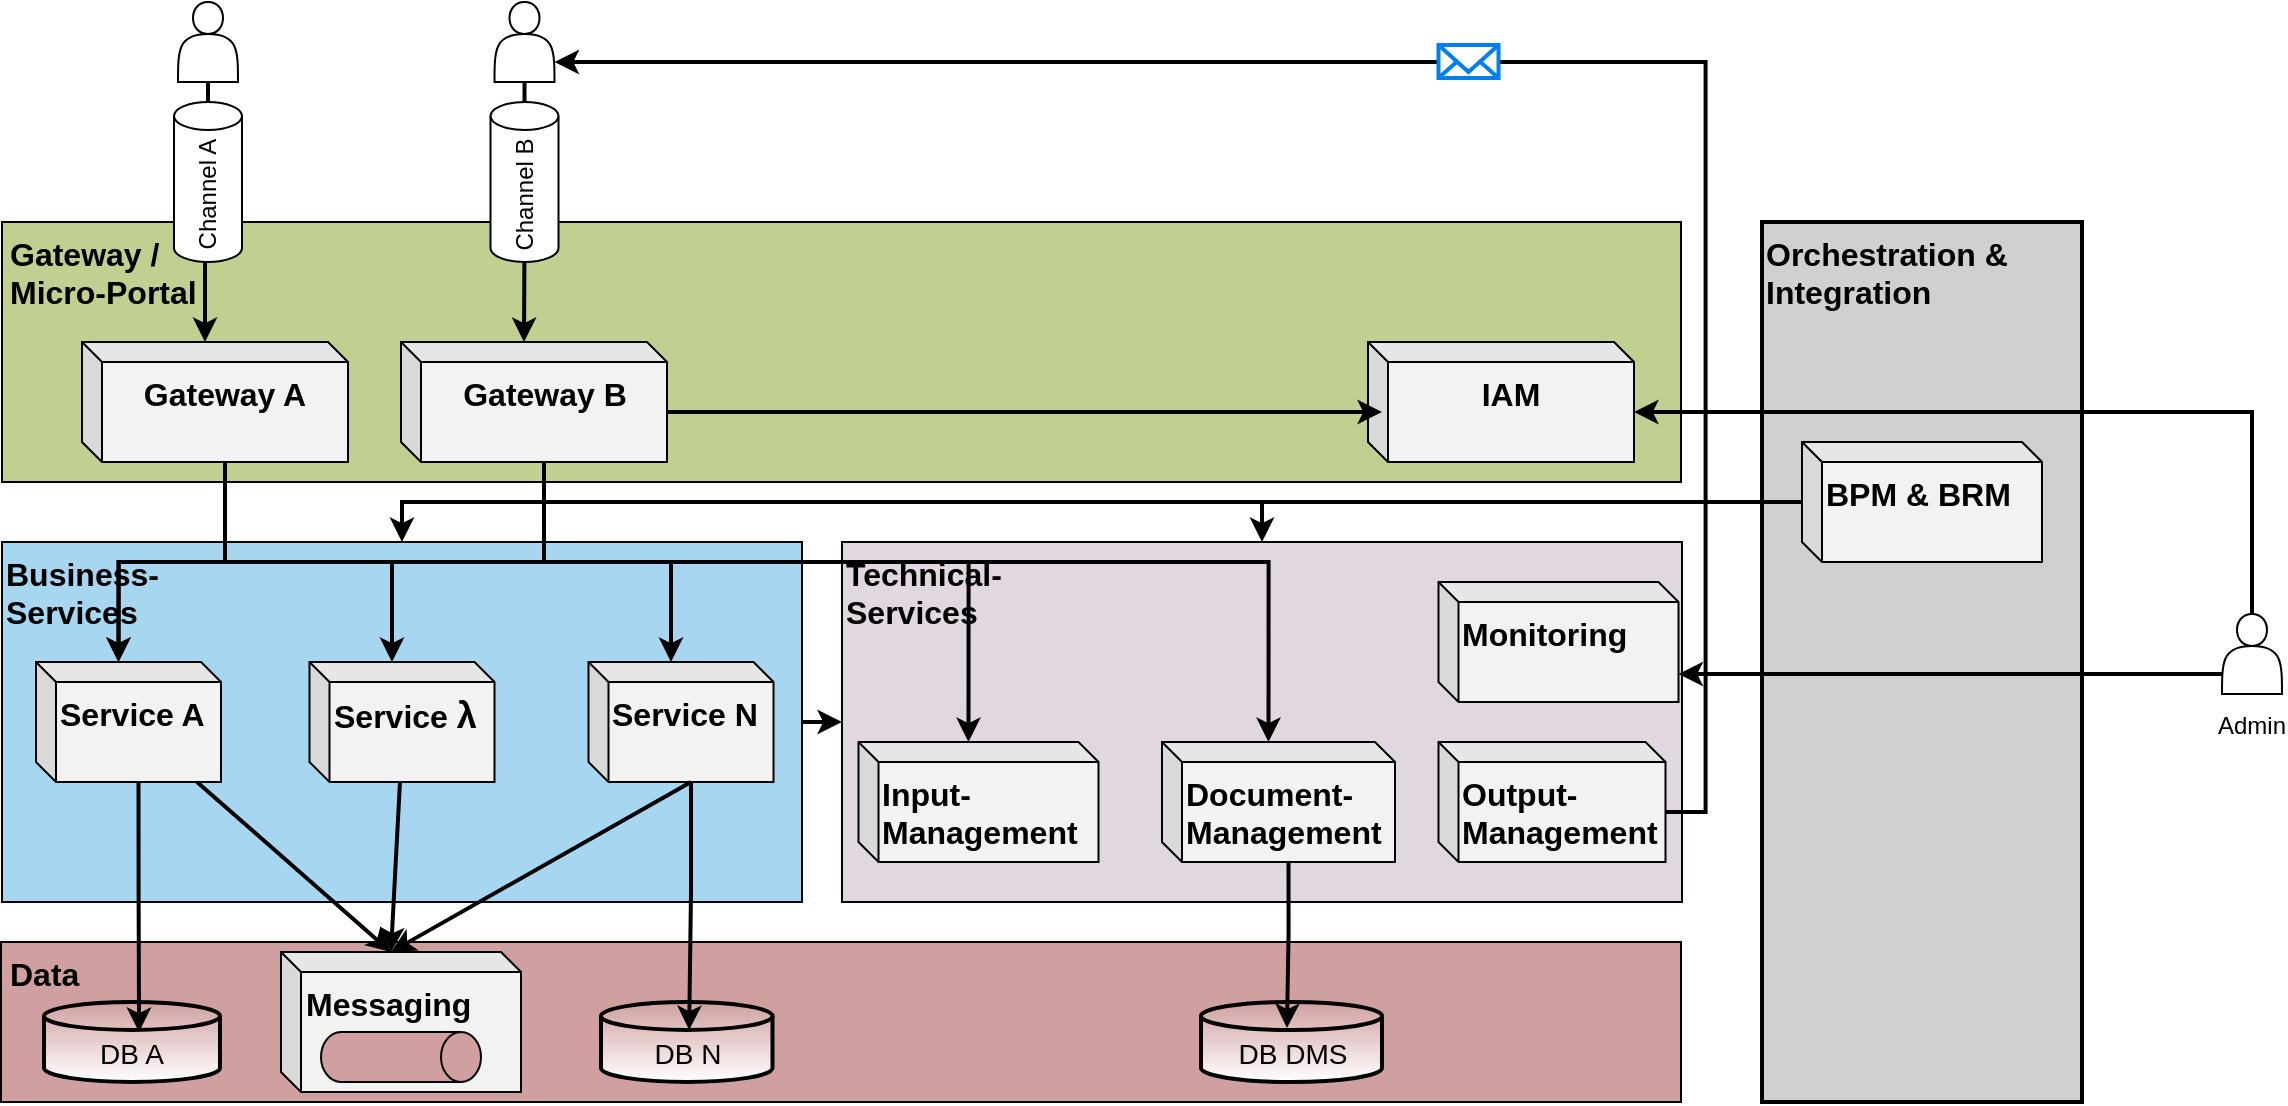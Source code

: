 <mxfile version="14.1.8" type="device"><diagram id="XqKFycHaMXmPrljBjtjx" name="T-Architecture"><mxGraphModel dx="1301" dy="1180" grid="1" gridSize="10" guides="1" tooltips="1" connect="1" arrows="1" fold="1" page="1" pageScale="1" pageWidth="827" pageHeight="1169" math="0" shadow="0"><root><mxCell id="0"/><mxCell id="1" parent="0"/><UserObject label="&lt;b style=&quot;font-family: &amp;#34;arial&amp;#34; ; font-size: 16px&quot;&gt;Data&lt;/b&gt;" id="IaS0FAkvoDJNKwAS1aSW-97"><mxCell style="rounded=0;whiteSpace=wrap;html=1;strokeColor=#000000;strokeWidth=1;fontFamily=Helvetica;fontSize=14;align=left;verticalAlign=top;spacingLeft=2;fillColor=#D0A0A0;" parent="1" vertex="1"><mxGeometry x="159.5" y="480" width="840" height="80" as="geometry"/></mxCell></UserObject><UserObject label="&lt;b style=&quot;font-size: 16px&quot;&gt;Technical-&lt;br&gt;Services&lt;/b&gt;" id="IaS0FAkvoDJNKwAS1aSW-192"><mxCell style="rounded=0;whiteSpace=wrap;html=1;strokeColor=#000000;strokeWidth=1;fontFamily=Helvetica;fontSize=14;align=left;verticalAlign=top;fillColor=#E0D7E0;" parent="1" vertex="1"><mxGeometry x="580" y="280" width="420" height="180" as="geometry"/></mxCell></UserObject><UserObject label="&lt;font style=&quot;font-size: 16px&quot;&gt;&lt;b&gt;Business-&lt;br&gt;Services&lt;/b&gt;&lt;b&gt;&lt;br&gt;&lt;/b&gt;&lt;/font&gt;" id="IaS0FAkvoDJNKwAS1aSW-203"><mxCell style="rounded=0;whiteSpace=wrap;html=1;strokeColor=#000000;strokeWidth=1;fontFamily=Helvetica;fontSize=14;align=left;verticalAlign=top;fillColor=#A7D7F0;" parent="1" vertex="1"><mxGeometry x="160" y="280" width="400" height="180" as="geometry"/></mxCell></UserObject><mxCell id="IaS0FAkvoDJNKwAS1aSW-272" value="&lt;font style=&quot;font-size: 16px&quot;&gt;Orchestration &amp;amp; Integration&lt;/font&gt;" style="rounded=0;whiteSpace=wrap;html=1;fontFamily=Helvetica;fontSize=14;align=left;strokeWidth=2;fillColor=#D0D0D0;verticalAlign=top;fontStyle=1" parent="1" vertex="1"><mxGeometry x="1040" y="120" width="160" height="440" as="geometry"/></mxCell><UserObject label="&lt;span style=&quot;font-size: 16px&quot;&gt;&lt;b&gt;Gateway / &lt;br&gt;Micro-Portal&lt;/b&gt;&lt;/span&gt;" id="IaS0FAkvoDJNKwAS1aSW-335"><mxCell style="rounded=0;whiteSpace=wrap;html=1;strokeColor=#000000;strokeWidth=1;fontFamily=Helvetica;fontSize=14;align=left;verticalAlign=top;spacingLeft=2;fillColor=#C0D090;" parent="1" vertex="1"><mxGeometry x="160" y="120" width="839.5" height="130" as="geometry"/></mxCell></UserObject><UserObject label="DB A" id="IaS0FAkvoDJNKwAS1aSW-378"><mxCell style="shape=cylinder3;whiteSpace=wrap;html=1;boundedLbl=1;backgroundOutline=1;size=7;strokeColor=#000000;strokeWidth=2;gradientColor=#ffffff;fontFamily=Helvetica;fontSize=14;align=center;fillColor=#D0A0A0;" parent="1" vertex="1"><mxGeometry x="181" y="510" width="88" height="40" as="geometry"/></mxCell></UserObject><mxCell id="nO40atbYNEbpe84N_Rou-1" value="&lt;b style=&quot;font-family: &amp;#34;arial&amp;#34; ; font-size: 16px ; text-align: center&quot;&gt;Service N&lt;/b&gt;" style="shape=cube;whiteSpace=wrap;html=1;boundedLbl=1;backgroundOutline=1;darkOpacity=0.05;darkOpacity2=0.1;strokeColor=#000000;strokeWidth=1;fontFamily=Helvetica;fontSize=14;align=left;size=10;fillColor=#F2F2F2;verticalAlign=top;" parent="1" vertex="1"><mxGeometry x="453.25" y="340" width="92.5" height="60" as="geometry"/></mxCell><mxCell id="nO40atbYNEbpe84N_Rou-2" value="&lt;div&gt;&lt;b style=&quot;font-family: &amp;#34;arial&amp;#34; ; font-size: 16px&quot;&gt;Gateway A&lt;/b&gt;&lt;/div&gt;" style="shape=cube;whiteSpace=wrap;html=1;boundedLbl=1;backgroundOutline=1;darkOpacity=0.05;darkOpacity2=0.1;strokeColor=#000000;strokeWidth=1;fontFamily=Helvetica;fontSize=14;align=center;size=10;fillColor=#F2F2F2;verticalAlign=top;" parent="1" vertex="1"><mxGeometry x="200" y="180" width="133" height="60" as="geometry"/></mxCell><mxCell id="nO40atbYNEbpe84N_Rou-3" value="&lt;b style=&quot;font-family: &amp;#34;arial&amp;#34; ; font-size: 16px&quot;&gt;Gateway B&lt;/b&gt;" style="shape=cube;whiteSpace=wrap;html=1;boundedLbl=1;backgroundOutline=1;darkOpacity=0.05;darkOpacity2=0.1;strokeColor=#000000;strokeWidth=1;fontFamily=Helvetica;fontSize=14;align=center;size=10;fillColor=#F2F2F2;verticalAlign=top;" parent="1" vertex="1"><mxGeometry x="359.5" y="180" width="133" height="60" as="geometry"/></mxCell><mxCell id="nO40atbYNEbpe84N_Rou-4" value="&lt;b style=&quot;font-family: &amp;#34;arial&amp;#34; ; font-size: 16px&quot;&gt;IAM&lt;/b&gt;" style="shape=cube;whiteSpace=wrap;html=1;boundedLbl=1;backgroundOutline=1;darkOpacity=0.05;darkOpacity2=0.1;strokeColor=#000000;strokeWidth=1;fontFamily=Helvetica;fontSize=14;align=center;size=10;fillColor=#F2F2F2;verticalAlign=top;" parent="1" vertex="1"><mxGeometry x="843" y="180" width="133" height="60" as="geometry"/></mxCell><mxCell id="nO40atbYNEbpe84N_Rou-5" style="edgeStyle=orthogonalEdgeStyle;rounded=0;orthogonalLoop=1;jettySize=auto;html=1;exitX=0;exitY=0;exitDx=133;exitDy=35;exitPerimeter=0;strokeWidth=2;" parent="1" source="nO40atbYNEbpe84N_Rou-3" edge="1"><mxGeometry relative="1" as="geometry"><mxPoint x="850" y="215" as="targetPoint"/></mxGeometry></mxCell><mxCell id="nO40atbYNEbpe84N_Rou-8" value="&lt;b style=&quot;font-family: &amp;#34;arial&amp;#34; ; font-size: 16px ; text-align: center&quot;&gt;Document-&lt;br&gt;Management&lt;br&gt;&lt;/b&gt;" style="shape=cube;whiteSpace=wrap;html=1;boundedLbl=1;backgroundOutline=1;darkOpacity=0.05;darkOpacity2=0.1;strokeColor=#000000;strokeWidth=1;fontFamily=Helvetica;fontSize=14;align=left;size=10;fillColor=#F2F2F2;verticalAlign=top;" parent="1" vertex="1"><mxGeometry x="740" y="380" width="116.5" height="60" as="geometry"/></mxCell><mxCell id="nO40atbYNEbpe84N_Rou-7" value="&lt;b style=&quot;font-family: &amp;#34;arial&amp;#34; ; font-size: 16px ; text-align: center&quot;&gt;Output-&lt;br&gt;Management&lt;br&gt;&lt;/b&gt;" style="shape=cube;whiteSpace=wrap;html=1;boundedLbl=1;backgroundOutline=1;darkOpacity=0.05;darkOpacity2=0.1;strokeColor=#000000;strokeWidth=1;fontFamily=Helvetica;fontSize=14;align=left;size=10;fillColor=#F2F2F2;verticalAlign=top;" parent="1" vertex="1"><mxGeometry x="878.25" y="380" width="113.5" height="60" as="geometry"/></mxCell><mxCell id="nO40atbYNEbpe84N_Rou-6" value="&lt;b style=&quot;font-family: &amp;#34;arial&amp;#34; ; font-size: 16px ; text-align: center&quot;&gt;Input-Management&lt;/b&gt;" style="shape=cube;whiteSpace=wrap;html=1;boundedLbl=1;backgroundOutline=1;darkOpacity=0.05;darkOpacity2=0.1;strokeColor=#000000;strokeWidth=1;fontFamily=Helvetica;fontSize=14;align=left;size=10;fillColor=#F2F2F2;verticalAlign=top;" parent="1" vertex="1"><mxGeometry x="588.25" y="380" width="120" height="60" as="geometry"/></mxCell><mxCell id="nO40atbYNEbpe84N_Rou-10" value="&lt;b style=&quot;font-family: &amp;#34;arial&amp;#34; ; font-size: 16px ; text-align: center&quot;&gt;Service&amp;nbsp;&lt;/b&gt;&lt;span class=&quot;box&quot;&gt;&lt;font style=&quot;font-size: 18px&quot;&gt;&lt;b&gt;λ&lt;/b&gt;&lt;/font&gt;&lt;/span&gt;" style="shape=cube;whiteSpace=wrap;html=1;boundedLbl=1;backgroundOutline=1;darkOpacity=0.05;darkOpacity2=0.1;strokeColor=#000000;strokeWidth=1;fontFamily=Helvetica;fontSize=14;align=left;size=10;fillColor=#F2F2F2;verticalAlign=top;" parent="1" vertex="1"><mxGeometry x="313.75" y="340" width="92.5" height="60" as="geometry"/></mxCell><mxCell id="nO40atbYNEbpe84N_Rou-11" value="&lt;b style=&quot;font-family: &amp;#34;arial&amp;#34; ; font-size: 16px ; text-align: center&quot;&gt;Service A&lt;/b&gt;" style="shape=cube;whiteSpace=wrap;html=1;boundedLbl=1;backgroundOutline=1;darkOpacity=0.05;darkOpacity2=0.1;strokeColor=#000000;strokeWidth=1;fontFamily=Helvetica;fontSize=14;align=left;size=10;fillColor=#F2F2F2;verticalAlign=top;" parent="1" vertex="1"><mxGeometry x="177" y="340" width="92.5" height="60" as="geometry"/></mxCell><UserObject label="DB N" id="nO40atbYNEbpe84N_Rou-14"><mxCell style="shape=cylinder3;whiteSpace=wrap;html=1;boundedLbl=1;backgroundOutline=1;size=7;strokeColor=#000000;strokeWidth=2;gradientColor=#ffffff;fontFamily=Helvetica;fontSize=14;align=center;fillColor=#D0A0A0;" parent="1" vertex="1"><mxGeometry x="459.5" y="510" width="85.75" height="40" as="geometry"/></mxCell></UserObject><mxCell id="nO40atbYNEbpe84N_Rou-15" style="edgeStyle=orthogonalEdgeStyle;rounded=0;orthogonalLoop=1;jettySize=auto;html=1;exitX=0;exitY=0;exitDx=71.5;exitDy=60;exitPerimeter=0;entryX=0;entryY=0;entryDx=41.25;entryDy=0;entryPerimeter=0;strokeWidth=2;" parent="1" source="nO40atbYNEbpe84N_Rou-3" target="nO40atbYNEbpe84N_Rou-11" edge="1"><mxGeometry relative="1" as="geometry"><mxPoint x="520" y="270" as="sourcePoint"/><mxPoint x="883.534" y="269.98" as="targetPoint"/></mxGeometry></mxCell><mxCell id="nO40atbYNEbpe84N_Rou-16" style="edgeStyle=orthogonalEdgeStyle;rounded=0;orthogonalLoop=1;jettySize=auto;html=1;exitX=0;exitY=0;exitDx=71.5;exitDy=60;exitPerimeter=0;entryX=0;entryY=0;entryDx=41.25;entryDy=0;entryPerimeter=0;strokeWidth=2;" parent="1" source="nO40atbYNEbpe84N_Rou-3" target="nO40atbYNEbpe84N_Rou-1" edge="1"><mxGeometry relative="1" as="geometry"><mxPoint x="252.75" y="270.25" as="sourcePoint"/><mxPoint x="40" y="370.25" as="targetPoint"/></mxGeometry></mxCell><mxCell id="nO40atbYNEbpe84N_Rou-17" style="edgeStyle=orthogonalEdgeStyle;rounded=0;orthogonalLoop=1;jettySize=auto;html=1;exitX=0;exitY=0;exitDx=71.5;exitDy=60;exitPerimeter=0;entryX=0;entryY=0;entryDx=41.25;entryDy=0;entryPerimeter=0;strokeWidth=2;" parent="1" source="nO40atbYNEbpe84N_Rou-3" target="nO40atbYNEbpe84N_Rou-10" edge="1"><mxGeometry relative="1" as="geometry"><mxPoint x="282.75" y="270.25" as="sourcePoint"/><mxPoint x="70" y="370.25" as="targetPoint"/></mxGeometry></mxCell><mxCell id="nO40atbYNEbpe84N_Rou-18" style="edgeStyle=orthogonalEdgeStyle;rounded=0;orthogonalLoop=1;jettySize=auto;html=1;exitX=0;exitY=0;exitDx=51.25;exitDy=60;exitPerimeter=0;strokeWidth=2;entryX=0.54;entryY=0.375;entryDx=0;entryDy=0;entryPerimeter=0;" parent="1" source="nO40atbYNEbpe84N_Rou-11" target="IaS0FAkvoDJNKwAS1aSW-378" edge="1"><mxGeometry relative="1" as="geometry"><mxPoint x="370" y="610" as="sourcePoint"/><mxPoint x="157.25" y="710" as="targetPoint"/></mxGeometry></mxCell><mxCell id="nO40atbYNEbpe84N_Rou-19" style="edgeStyle=orthogonalEdgeStyle;rounded=0;orthogonalLoop=1;jettySize=auto;html=1;exitX=0;exitY=0;exitDx=51.25;exitDy=60;exitPerimeter=0;strokeWidth=2;entryX=0.514;entryY=0.35;entryDx=0;entryDy=0;entryPerimeter=0;" parent="1" source="nO40atbYNEbpe84N_Rou-1" target="nO40atbYNEbpe84N_Rou-14" edge="1"><mxGeometry relative="1" as="geometry"><mxPoint x="480" y="610" as="sourcePoint"/><mxPoint x="480.77" y="695" as="targetPoint"/></mxGeometry></mxCell><mxCell id="nO40atbYNEbpe84N_Rou-20" style="edgeStyle=orthogonalEdgeStyle;rounded=0;orthogonalLoop=1;jettySize=auto;html=1;exitX=1;exitY=0.5;exitDx=0;exitDy=0;strokeWidth=2;entryX=0;entryY=0.5;entryDx=0;entryDy=0;" parent="1" source="IaS0FAkvoDJNKwAS1aSW-203" target="IaS0FAkvoDJNKwAS1aSW-192" edge="1"><mxGeometry relative="1" as="geometry"><mxPoint x="670" y="570" as="sourcePoint"/><mxPoint x="670.77" y="655" as="targetPoint"/></mxGeometry></mxCell><UserObject label="DB DMS" id="nO40atbYNEbpe84N_Rou-21"><mxCell style="shape=cylinder3;whiteSpace=wrap;html=1;boundedLbl=1;backgroundOutline=1;size=7;strokeColor=#000000;strokeWidth=2;gradientColor=#ffffff;fontFamily=Helvetica;fontSize=14;align=center;fillColor=#D0A0A0;" parent="1" vertex="1"><mxGeometry x="759.5" y="510" width="90.5" height="40" as="geometry"/></mxCell></UserObject><mxCell id="nO40atbYNEbpe84N_Rou-22" style="edgeStyle=orthogonalEdgeStyle;rounded=0;orthogonalLoop=1;jettySize=auto;html=1;exitX=0;exitY=0;exitDx=63.25;exitDy=60;exitPerimeter=0;strokeWidth=2;entryX=0.475;entryY=0.325;entryDx=0;entryDy=0;entryPerimeter=0;" parent="1" source="nO40atbYNEbpe84N_Rou-8" target="nO40atbYNEbpe84N_Rou-21" edge="1"><mxGeometry relative="1" as="geometry"><mxPoint x="680" y="580" as="sourcePoint"/><mxPoint x="679.575" y="664" as="targetPoint"/></mxGeometry></mxCell><mxCell id="nO40atbYNEbpe84N_Rou-23" style="edgeStyle=orthogonalEdgeStyle;rounded=0;orthogonalLoop=1;jettySize=auto;html=1;exitX=0;exitY=0;exitDx=71.5;exitDy=60;exitPerimeter=0;entryX=0;entryY=0;entryDx=41.25;entryDy=0;entryPerimeter=0;strokeWidth=2;" parent="1" source="nO40atbYNEbpe84N_Rou-2" target="nO40atbYNEbpe84N_Rou-11" edge="1"><mxGeometry relative="1" as="geometry"><mxPoint x="320" y="580" as="sourcePoint"/><mxPoint x="244" y="680" as="targetPoint"/></mxGeometry></mxCell><mxCell id="nO40atbYNEbpe84N_Rou-24" value="&lt;b style=&quot;font-family: &amp;#34;arial&amp;#34; ; font-size: 16px ; text-align: center&quot;&gt;Monitoring&lt;/b&gt;" style="shape=cube;whiteSpace=wrap;html=1;boundedLbl=1;backgroundOutline=1;darkOpacity=0.05;darkOpacity2=0.1;strokeColor=#000000;strokeWidth=1;fontFamily=Helvetica;fontSize=14;align=left;size=10;fillColor=#F2F2F2;verticalAlign=top;" parent="1" vertex="1"><mxGeometry x="878.25" y="300" width="120" height="60" as="geometry"/></mxCell><mxCell id="nO40atbYNEbpe84N_Rou-26" value="" style="shape=actor;whiteSpace=wrap;html=1;" parent="1" vertex="1"><mxGeometry x="248" y="10" width="30" height="40" as="geometry"/></mxCell><mxCell id="nO40atbYNEbpe84N_Rou-27" style="edgeStyle=orthogonalEdgeStyle;rounded=0;orthogonalLoop=1;jettySize=auto;html=1;exitX=0.5;exitY=1;exitDx=0;exitDy=0;entryX=0;entryY=0;entryDx=61.5;entryDy=0;entryPerimeter=0;strokeWidth=2;" parent="1" source="nO40atbYNEbpe84N_Rou-26" target="nO40atbYNEbpe84N_Rou-2" edge="1"><mxGeometry relative="1" as="geometry"><mxPoint x="190.75" y="60" as="sourcePoint"/><mxPoint x="150" y="160" as="targetPoint"/></mxGeometry></mxCell><mxCell id="nO40atbYNEbpe84N_Rou-28" value="" style="shape=actor;whiteSpace=wrap;html=1;" parent="1" vertex="1"><mxGeometry x="406.25" y="10" width="30" height="40" as="geometry"/></mxCell><mxCell id="nO40atbYNEbpe84N_Rou-29" style="edgeStyle=orthogonalEdgeStyle;rounded=0;orthogonalLoop=1;jettySize=auto;html=1;exitX=0.5;exitY=1;exitDx=0;exitDy=0;entryX=0;entryY=0;entryDx=61.5;entryDy=0;entryPerimeter=0;strokeWidth=2;" parent="1" source="nO40atbYNEbpe84N_Rou-28" target="nO40atbYNEbpe84N_Rou-3" edge="1"><mxGeometry relative="1" as="geometry"><mxPoint x="450" y="80" as="sourcePoint"/><mxPoint x="454" y="190" as="targetPoint"/></mxGeometry></mxCell><mxCell id="nO40atbYNEbpe84N_Rou-30" value="Channel A" style="shape=cylinder3;whiteSpace=wrap;html=1;boundedLbl=1;backgroundOutline=1;size=7;horizontal=0;" parent="1" vertex="1"><mxGeometry x="246" y="60" width="34" height="80" as="geometry"/></mxCell><mxCell id="nO40atbYNEbpe84N_Rou-31" value="Channel B" style="shape=cylinder3;whiteSpace=wrap;html=1;boundedLbl=1;backgroundOutline=1;size=7;horizontal=0;" parent="1" vertex="1"><mxGeometry x="404.25" y="60" width="34" height="80" as="geometry"/></mxCell><mxCell id="nO40atbYNEbpe84N_Rou-33" value="&lt;b style=&quot;font-family: &amp;#34;arial&amp;#34; ; font-size: 16px ; text-align: center&quot;&gt;BPM &amp;amp; BRM&lt;/b&gt;" style="shape=cube;whiteSpace=wrap;html=1;boundedLbl=1;backgroundOutline=1;darkOpacity=0.05;darkOpacity2=0.1;strokeColor=#000000;strokeWidth=1;fontFamily=Helvetica;fontSize=14;align=left;size=10;fillColor=#F2F2F2;verticalAlign=top;" parent="1" vertex="1"><mxGeometry x="1060" y="230" width="120" height="60" as="geometry"/></mxCell><mxCell id="nO40atbYNEbpe84N_Rou-34" value="&lt;b style=&quot;font-family: &amp;#34;arial&amp;#34; ; font-size: 16px ; text-align: center&quot;&gt;Messaging&lt;/b&gt;" style="shape=cube;whiteSpace=wrap;html=1;boundedLbl=1;backgroundOutline=1;darkOpacity=0.05;darkOpacity2=0.1;strokeColor=#000000;strokeWidth=1;fontFamily=Helvetica;fontSize=14;align=left;size=10;fillColor=#F2F2F2;verticalAlign=top;" parent="1" vertex="1"><mxGeometry x="299.5" y="485" width="120" height="70" as="geometry"/></mxCell><mxCell id="nO40atbYNEbpe84N_Rou-35" style="rounded=0;orthogonalLoop=1;jettySize=auto;html=1;strokeWidth=2;entryX=0;entryY=0;entryDx=55;entryDy=0;entryPerimeter=0;startArrow=none;startFill=0;" parent="1" source="nO40atbYNEbpe84N_Rou-11" target="nO40atbYNEbpe84N_Rou-34" edge="1"><mxGeometry relative="1" as="geometry"><mxPoint x="430" y="620" as="sourcePoint"/><mxPoint x="429.575" y="704" as="targetPoint"/></mxGeometry></mxCell><mxCell id="nO40atbYNEbpe84N_Rou-36" value="" style="shape=cylinder3;whiteSpace=wrap;html=1;boundedLbl=1;backgroundOutline=1;size=10;rotation=90;fillColor=#D0A0A0;" parent="1" vertex="1"><mxGeometry x="347" y="497.5" width="25" height="80" as="geometry"/></mxCell><mxCell id="nO40atbYNEbpe84N_Rou-37" style="rounded=0;orthogonalLoop=1;jettySize=auto;html=1;strokeWidth=2;startArrow=none;startFill=0;exitX=0;exitY=0;exitDx=51.25;exitDy=60;exitPerimeter=0;entryX=0;entryY=0;entryDx=55;entryDy=0;entryPerimeter=0;" parent="1" source="nO40atbYNEbpe84N_Rou-1" target="nO40atbYNEbpe84N_Rou-34" edge="1"><mxGeometry relative="1" as="geometry"><mxPoint x="480" y="550" as="sourcePoint"/><mxPoint x="475.5" y="628.672" as="targetPoint"/></mxGeometry></mxCell><mxCell id="nO40atbYNEbpe84N_Rou-38" style="rounded=0;orthogonalLoop=1;jettySize=auto;html=1;strokeWidth=2;entryX=0;entryY=0;entryDx=55;entryDy=0;entryPerimeter=0;startArrow=none;startFill=0;exitX=0.489;exitY=1;exitDx=0;exitDy=0;exitPerimeter=0;" parent="1" source="nO40atbYNEbpe84N_Rou-10" target="nO40atbYNEbpe84N_Rou-34" edge="1"><mxGeometry relative="1" as="geometry"><mxPoint x="460" y="640" as="sourcePoint"/><mxPoint x="545.5" y="688.672" as="targetPoint"/></mxGeometry></mxCell><mxCell id="VI1Fn9aWBpFurjhs2_on-1" style="edgeStyle=orthogonalEdgeStyle;rounded=0;orthogonalLoop=1;jettySize=auto;html=1;exitX=0;exitY=0;exitDx=71.5;exitDy=60;exitPerimeter=0;entryX=0;entryY=0;entryDx=55;entryDy=0;entryPerimeter=0;strokeWidth=2;" edge="1" parent="1" source="nO40atbYNEbpe84N_Rou-3" target="nO40atbYNEbpe84N_Rou-6"><mxGeometry relative="1" as="geometry"><mxPoint x="650" y="690" as="sourcePoint"/><mxPoint x="713.5" y="790" as="targetPoint"/><Array as="points"><mxPoint x="431" y="290"/><mxPoint x="643" y="290"/></Array></mxGeometry></mxCell><mxCell id="VI1Fn9aWBpFurjhs2_on-2" style="edgeStyle=orthogonalEdgeStyle;rounded=0;orthogonalLoop=1;jettySize=auto;html=1;exitX=0;exitY=0;exitDx=71.5;exitDy=60;exitPerimeter=0;entryX=0;entryY=0;entryDx=53.25;entryDy=0;entryPerimeter=0;strokeWidth=2;" edge="1" parent="1" source="nO40atbYNEbpe84N_Rou-3" target="nO40atbYNEbpe84N_Rou-8"><mxGeometry relative="1" as="geometry"><mxPoint x="630" y="650" as="sourcePoint"/><mxPoint x="693.5" y="750" as="targetPoint"/><Array as="points"><mxPoint x="431" y="290"/><mxPoint x="793" y="290"/></Array></mxGeometry></mxCell><mxCell id="VI1Fn9aWBpFurjhs2_on-3" style="edgeStyle=orthogonalEdgeStyle;rounded=0;orthogonalLoop=1;jettySize=auto;html=1;exitX=0;exitY=0;exitDx=113.5;exitDy=35;exitPerimeter=0;entryX=1;entryY=0.75;entryDx=0;entryDy=0;strokeWidth=2;" edge="1" parent="1" source="nO40atbYNEbpe84N_Rou-7" target="nO40atbYNEbpe84N_Rou-28"><mxGeometry relative="1" as="geometry"><mxPoint x="890" y="680" as="sourcePoint"/><mxPoint x="953.5" y="780" as="targetPoint"/></mxGeometry></mxCell><mxCell id="VI1Fn9aWBpFurjhs2_on-4" value="" style="html=1;verticalLabelPosition=bottom;align=center;labelBackgroundColor=#ffffff;verticalAlign=top;strokeWidth=2;strokeColor=#0080F0;shadow=0;dashed=0;shape=mxgraph.ios7.icons.mail;" vertex="1" parent="1"><mxGeometry x="878.25" y="31.5" width="30" height="16.5" as="geometry"/></mxCell><mxCell id="VI1Fn9aWBpFurjhs2_on-7" style="edgeStyle=orthogonalEdgeStyle;rounded=0;orthogonalLoop=1;jettySize=auto;html=1;strokeWidth=2;entryX=0.5;entryY=0;entryDx=0;entryDy=0;" edge="1" parent="1" source="nO40atbYNEbpe84N_Rou-33" target="IaS0FAkvoDJNKwAS1aSW-192"><mxGeometry relative="1" as="geometry"><mxPoint x="900" y="660" as="sourcePoint"/><mxPoint x="963.5" y="760" as="targetPoint"/><Array as="points"><mxPoint x="790" y="260"/></Array></mxGeometry></mxCell><mxCell id="VI1Fn9aWBpFurjhs2_on-8" style="edgeStyle=orthogonalEdgeStyle;rounded=0;orthogonalLoop=1;jettySize=auto;html=1;strokeWidth=2;entryX=0.5;entryY=0;entryDx=0;entryDy=0;" edge="1" parent="1" source="nO40atbYNEbpe84N_Rou-33" target="IaS0FAkvoDJNKwAS1aSW-203"><mxGeometry relative="1" as="geometry"><mxPoint x="960" y="255" as="sourcePoint"/><mxPoint x="690" y="280" as="targetPoint"/><Array as="points"><mxPoint x="360" y="260"/></Array></mxGeometry></mxCell><mxCell id="VI1Fn9aWBpFurjhs2_on-9" value="&lt;br&gt;&lt;br&gt;&lt;br&gt;&lt;br&gt;&lt;br&gt;Admin" style="shape=actor;whiteSpace=wrap;html=1;" vertex="1" parent="1"><mxGeometry x="1270" y="316" width="30" height="40" as="geometry"/></mxCell><mxCell id="VI1Fn9aWBpFurjhs2_on-10" style="edgeStyle=orthogonalEdgeStyle;rounded=0;orthogonalLoop=1;jettySize=auto;html=1;strokeWidth=2;entryX=0;entryY=0;entryDx=120;entryDy=35;entryPerimeter=0;exitX=0;exitY=0.75;exitDx=0;exitDy=0;" edge="1" parent="1" source="VI1Fn9aWBpFurjhs2_on-9"><mxGeometry relative="1" as="geometry"><mxPoint x="1270" y="341" as="sourcePoint"/><mxPoint x="998.25" y="346" as="targetPoint"/><Array as="points"/></mxGeometry></mxCell><mxCell id="VI1Fn9aWBpFurjhs2_on-11" style="edgeStyle=orthogonalEdgeStyle;rounded=0;orthogonalLoop=1;jettySize=auto;html=1;strokeWidth=2;entryX=0;entryY=0;entryDx=133;entryDy=35;entryPerimeter=0;exitX=0.5;exitY=0;exitDx=0;exitDy=0;" edge="1" parent="1" source="VI1Fn9aWBpFurjhs2_on-9" target="nO40atbYNEbpe84N_Rou-4"><mxGeometry relative="1" as="geometry"><mxPoint x="1310" y="510" as="sourcePoint"/><mxPoint x="1038.25" y="510" as="targetPoint"/><Array as="points"/></mxGeometry></mxCell></root></mxGraphModel></diagram></mxfile>